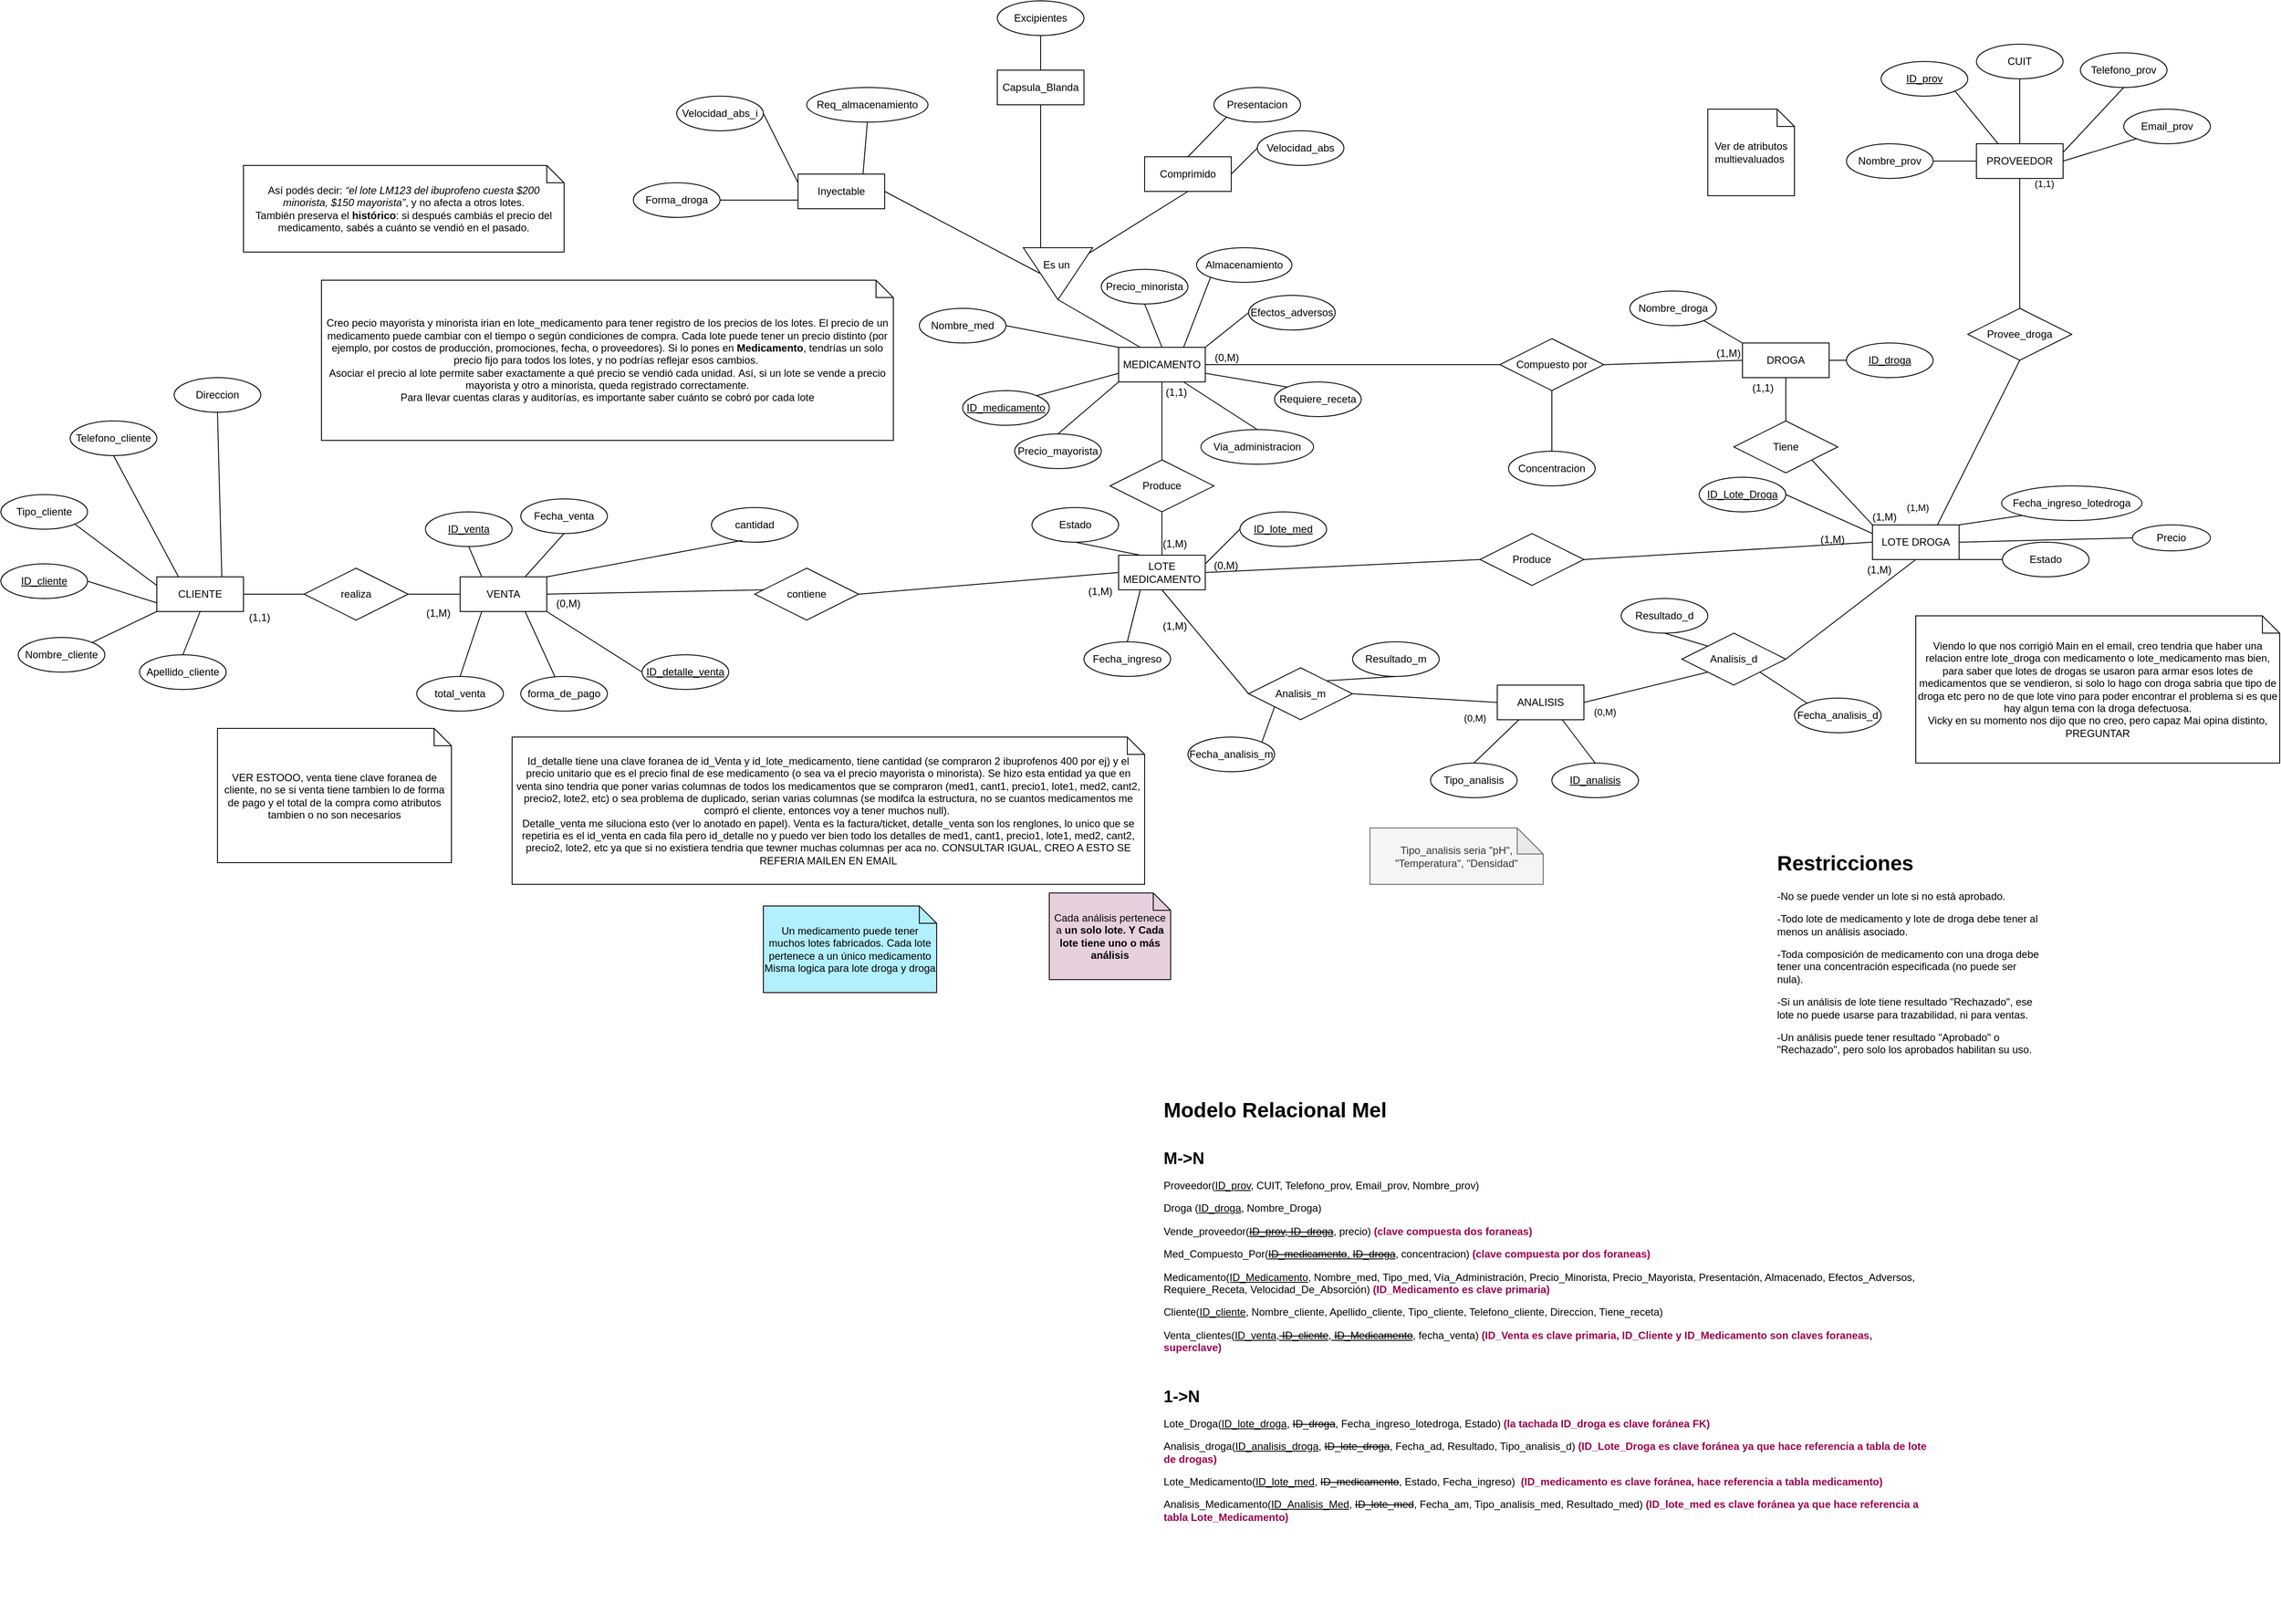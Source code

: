 <mxfile version="27.0.6">
  <diagram name="Página-1" id="_7hjYO3Eg4ipRepWvSzz">
    <mxGraphModel dx="2817" dy="1744" grid="1" gridSize="10" guides="1" tooltips="1" connect="1" arrows="1" fold="1" page="1" pageScale="1" pageWidth="827" pageHeight="1169" math="0" shadow="0">
      <root>
        <mxCell id="0" />
        <mxCell id="1" parent="0" />
        <mxCell id="qG-8T-zHR3JYp14bLmiY-1" value="MEDICAMENTO" style="whiteSpace=wrap;html=1;align=center;" parent="1" vertex="1">
          <mxGeometry x="290" y="140" width="100" height="40" as="geometry" />
        </mxCell>
        <mxCell id="qG-8T-zHR3JYp14bLmiY-2" value="Nombre_med" style="ellipse;whiteSpace=wrap;html=1;align=center;" parent="1" vertex="1">
          <mxGeometry x="60" y="95" width="100" height="40" as="geometry" />
        </mxCell>
        <mxCell id="qG-8T-zHR3JYp14bLmiY-3" value="ID_medicamento" style="ellipse;whiteSpace=wrap;html=1;align=center;fontStyle=4;" parent="1" vertex="1">
          <mxGeometry x="110" y="190" width="100" height="40" as="geometry" />
        </mxCell>
        <mxCell id="qG-8T-zHR3JYp14bLmiY-6" value="" style="endArrow=none;html=1;rounded=0;exitX=1;exitY=0.5;exitDx=0;exitDy=0;entryX=0;entryY=0;entryDx=0;entryDy=0;" parent="1" source="qG-8T-zHR3JYp14bLmiY-2" target="qG-8T-zHR3JYp14bLmiY-1" edge="1">
          <mxGeometry relative="1" as="geometry">
            <mxPoint x="330" y="220" as="sourcePoint" />
            <mxPoint x="490" y="220" as="targetPoint" />
          </mxGeometry>
        </mxCell>
        <mxCell id="qG-8T-zHR3JYp14bLmiY-7" value="" style="endArrow=none;html=1;rounded=0;exitX=1;exitY=0;exitDx=0;exitDy=0;entryX=0;entryY=0.75;entryDx=0;entryDy=0;" parent="1" source="qG-8T-zHR3JYp14bLmiY-3" target="qG-8T-zHR3JYp14bLmiY-1" edge="1">
          <mxGeometry relative="1" as="geometry">
            <mxPoint x="330" y="220" as="sourcePoint" />
            <mxPoint x="490" y="220" as="targetPoint" />
          </mxGeometry>
        </mxCell>
        <mxCell id="qG-8T-zHR3JYp14bLmiY-11" value="Precio_minorista" style="ellipse;whiteSpace=wrap;html=1;align=center;" parent="1" vertex="1">
          <mxGeometry x="270" y="50" width="100" height="40" as="geometry" />
        </mxCell>
        <mxCell id="qG-8T-zHR3JYp14bLmiY-12" value="Precio_mayorista" style="ellipse;whiteSpace=wrap;html=1;align=center;" parent="1" vertex="1">
          <mxGeometry x="170" y="240" width="100" height="40" as="geometry" />
        </mxCell>
        <mxCell id="qG-8T-zHR3JYp14bLmiY-13" value="" style="endArrow=none;html=1;rounded=0;exitX=0.5;exitY=0;exitDx=0;exitDy=0;entryX=0;entryY=1;entryDx=0;entryDy=0;" parent="1" source="qG-8T-zHR3JYp14bLmiY-12" target="qG-8T-zHR3JYp14bLmiY-1" edge="1">
          <mxGeometry relative="1" as="geometry">
            <mxPoint x="330" y="220" as="sourcePoint" />
            <mxPoint x="490" y="220" as="targetPoint" />
          </mxGeometry>
        </mxCell>
        <mxCell id="qG-8T-zHR3JYp14bLmiY-16" value="Requiere_receta" style="ellipse;whiteSpace=wrap;html=1;align=center;" parent="1" vertex="1">
          <mxGeometry x="470" y="180" width="100" height="40" as="geometry" />
        </mxCell>
        <mxCell id="qG-8T-zHR3JYp14bLmiY-17" value="" style="endArrow=none;html=1;rounded=0;exitX=0.5;exitY=1;exitDx=0;exitDy=0;entryX=0.5;entryY=0;entryDx=0;entryDy=0;" parent="1" source="qG-8T-zHR3JYp14bLmiY-11" target="qG-8T-zHR3JYp14bLmiY-1" edge="1">
          <mxGeometry relative="1" as="geometry">
            <mxPoint x="330" y="220" as="sourcePoint" />
            <mxPoint x="490" y="220" as="targetPoint" />
          </mxGeometry>
        </mxCell>
        <mxCell id="qG-8T-zHR3JYp14bLmiY-18" value="" style="endArrow=none;html=1;rounded=0;exitX=1;exitY=0.75;exitDx=0;exitDy=0;entryX=0;entryY=0;entryDx=0;entryDy=0;" parent="1" source="qG-8T-zHR3JYp14bLmiY-1" target="qG-8T-zHR3JYp14bLmiY-16" edge="1">
          <mxGeometry relative="1" as="geometry">
            <mxPoint x="330" y="220" as="sourcePoint" />
            <mxPoint x="490" y="220" as="targetPoint" />
          </mxGeometry>
        </mxCell>
        <mxCell id="qG-8T-zHR3JYp14bLmiY-25" value="DROGA" style="whiteSpace=wrap;html=1;align=center;" parent="1" vertex="1">
          <mxGeometry x="1010" y="135" width="100" height="40" as="geometry" />
        </mxCell>
        <mxCell id="qG-8T-zHR3JYp14bLmiY-26" value="ID_droga" style="ellipse;whiteSpace=wrap;html=1;align=center;fontStyle=4;" parent="1" vertex="1">
          <mxGeometry x="1130" y="135" width="100" height="40" as="geometry" />
        </mxCell>
        <mxCell id="qG-8T-zHR3JYp14bLmiY-27" value="" style="endArrow=none;html=1;rounded=0;exitX=0;exitY=0.5;exitDx=0;exitDy=0;entryX=1;entryY=0.5;entryDx=0;entryDy=0;" parent="1" source="qG-8T-zHR3JYp14bLmiY-26" target="qG-8T-zHR3JYp14bLmiY-25" edge="1">
          <mxGeometry relative="1" as="geometry">
            <mxPoint x="943" y="225" as="sourcePoint" />
            <mxPoint x="1103" y="225" as="targetPoint" />
          </mxGeometry>
        </mxCell>
        <mxCell id="qG-8T-zHR3JYp14bLmiY-28" value="Nombre_droga" style="ellipse;whiteSpace=wrap;html=1;align=center;" parent="1" vertex="1">
          <mxGeometry x="880" y="75" width="100" height="40" as="geometry" />
        </mxCell>
        <mxCell id="qG-8T-zHR3JYp14bLmiY-29" value="" style="endArrow=none;html=1;rounded=0;exitX=1;exitY=1;exitDx=0;exitDy=0;entryX=0;entryY=0;entryDx=0;entryDy=0;" parent="1" source="qG-8T-zHR3JYp14bLmiY-28" target="qG-8T-zHR3JYp14bLmiY-25" edge="1">
          <mxGeometry relative="1" as="geometry">
            <mxPoint x="943" y="225" as="sourcePoint" />
            <mxPoint x="1103" y="225" as="targetPoint" />
          </mxGeometry>
        </mxCell>
        <mxCell id="qG-8T-zHR3JYp14bLmiY-37" value="LOTE DROGA" style="whiteSpace=wrap;html=1;align=center;" parent="1" vertex="1">
          <mxGeometry x="1160" y="345" width="100" height="40" as="geometry" />
        </mxCell>
        <mxCell id="qG-8T-zHR3JYp14bLmiY-38" value="ID_Lote_Droga" style="ellipse;whiteSpace=wrap;html=1;align=center;fontStyle=4;" parent="1" vertex="1">
          <mxGeometry x="960" y="290" width="100" height="40" as="geometry" />
        </mxCell>
        <mxCell id="qG-8T-zHR3JYp14bLmiY-40" value="Estado" style="ellipse;whiteSpace=wrap;html=1;align=center;" parent="1" vertex="1">
          <mxGeometry x="1310" y="365" width="100" height="40" as="geometry" />
        </mxCell>
        <mxCell id="qG-8T-zHR3JYp14bLmiY-41" value="Fecha_ingreso_lotedroga" style="ellipse;whiteSpace=wrap;html=1;align=center;" parent="1" vertex="1">
          <mxGeometry x="1309" y="300" width="162" height="40" as="geometry" />
        </mxCell>
        <mxCell id="qG-8T-zHR3JYp14bLmiY-42" value="" style="endArrow=none;html=1;rounded=0;exitX=0;exitY=0.5;exitDx=0;exitDy=0;entryX=1;entryY=1;entryDx=0;entryDy=0;" parent="1" source="qG-8T-zHR3JYp14bLmiY-40" target="qG-8T-zHR3JYp14bLmiY-37" edge="1">
          <mxGeometry relative="1" as="geometry">
            <mxPoint x="943" y="325" as="sourcePoint" />
            <mxPoint x="1210" y="370" as="targetPoint" />
          </mxGeometry>
        </mxCell>
        <mxCell id="qG-8T-zHR3JYp14bLmiY-44" value="" style="endArrow=none;html=1;rounded=0;exitX=1;exitY=0.5;exitDx=0;exitDy=0;entryX=0;entryY=0.25;entryDx=0;entryDy=0;" parent="1" source="qG-8T-zHR3JYp14bLmiY-38" target="qG-8T-zHR3JYp14bLmiY-37" edge="1">
          <mxGeometry relative="1" as="geometry">
            <mxPoint x="943" y="325" as="sourcePoint" />
            <mxPoint x="1103" y="325" as="targetPoint" />
          </mxGeometry>
        </mxCell>
        <mxCell id="qG-8T-zHR3JYp14bLmiY-45" value="" style="endArrow=none;html=1;rounded=0;exitX=0;exitY=1;exitDx=0;exitDy=0;entryX=1;entryY=0;entryDx=0;entryDy=0;" parent="1" source="qG-8T-zHR3JYp14bLmiY-41" target="qG-8T-zHR3JYp14bLmiY-37" edge="1">
          <mxGeometry relative="1" as="geometry">
            <mxPoint x="943" y="325" as="sourcePoint" />
            <mxPoint x="1103" y="325" as="targetPoint" />
          </mxGeometry>
        </mxCell>
        <mxCell id="hQHhv29obX2Jll2vHx8n-3" value="Compuesto por" style="shape=rhombus;perimeter=rhombusPerimeter;whiteSpace=wrap;html=1;align=center;" parent="1" vertex="1">
          <mxGeometry x="730" y="130" width="120" height="60" as="geometry" />
        </mxCell>
        <mxCell id="hQHhv29obX2Jll2vHx8n-4" value="" style="endArrow=none;html=1;rounded=0;entryX=1;entryY=0.5;entryDx=0;entryDy=0;exitX=0;exitY=0.5;exitDx=0;exitDy=0;" parent="1" source="hQHhv29obX2Jll2vHx8n-3" target="qG-8T-zHR3JYp14bLmiY-1" edge="1">
          <mxGeometry relative="1" as="geometry">
            <mxPoint x="730" y="130" as="sourcePoint" />
            <mxPoint x="890" y="130" as="targetPoint" />
          </mxGeometry>
        </mxCell>
        <mxCell id="hQHhv29obX2Jll2vHx8n-5" value="(0,M)" style="resizable=0;html=1;whiteSpace=wrap;align=right;verticalAlign=bottom;" parent="hQHhv29obX2Jll2vHx8n-4" connectable="0" vertex="1">
          <mxGeometry x="1" relative="1" as="geometry">
            <mxPoint x="40" as="offset" />
          </mxGeometry>
        </mxCell>
        <mxCell id="hQHhv29obX2Jll2vHx8n-7" value="" style="endArrow=none;html=1;rounded=0;entryX=0;entryY=0.5;entryDx=0;entryDy=0;exitX=1;exitY=0.5;exitDx=0;exitDy=0;" parent="1" source="hQHhv29obX2Jll2vHx8n-3" target="qG-8T-zHR3JYp14bLmiY-25" edge="1">
          <mxGeometry relative="1" as="geometry">
            <mxPoint x="600" y="140" as="sourcePoint" />
            <mxPoint x="760" y="140" as="targetPoint" />
          </mxGeometry>
        </mxCell>
        <mxCell id="hQHhv29obX2Jll2vHx8n-8" value="(1,M)" style="resizable=0;html=1;whiteSpace=wrap;align=right;verticalAlign=bottom;" parent="hQHhv29obX2Jll2vHx8n-7" connectable="0" vertex="1">
          <mxGeometry x="1" relative="1" as="geometry">
            <mxPoint as="offset" />
          </mxGeometry>
        </mxCell>
        <mxCell id="hQHhv29obX2Jll2vHx8n-9" value="Tiene" style="shape=rhombus;perimeter=rhombusPerimeter;whiteSpace=wrap;html=1;align=center;" parent="1" vertex="1">
          <mxGeometry x="1000" y="225" width="120" height="60" as="geometry" />
        </mxCell>
        <mxCell id="hQHhv29obX2Jll2vHx8n-10" value="Produce" style="shape=rhombus;perimeter=rhombusPerimeter;whiteSpace=wrap;html=1;align=center;" parent="1" vertex="1">
          <mxGeometry x="280" y="270" width="120" height="60" as="geometry" />
        </mxCell>
        <mxCell id="hQHhv29obX2Jll2vHx8n-11" value="LOTE MEDICAMENTO" style="whiteSpace=wrap;html=1;align=center;" parent="1" vertex="1">
          <mxGeometry x="290" y="380" width="100" height="40" as="geometry" />
        </mxCell>
        <mxCell id="hQHhv29obX2Jll2vHx8n-12" value="" style="endArrow=none;html=1;rounded=0;entryX=0;entryY=0;entryDx=0;entryDy=0;exitX=1;exitY=1;exitDx=0;exitDy=0;" parent="1" source="hQHhv29obX2Jll2vHx8n-9" target="qG-8T-zHR3JYp14bLmiY-37" edge="1">
          <mxGeometry relative="1" as="geometry">
            <mxPoint x="683" y="355" as="sourcePoint" />
            <mxPoint x="843" y="355" as="targetPoint" />
          </mxGeometry>
        </mxCell>
        <mxCell id="hQHhv29obX2Jll2vHx8n-13" value="(1,M)" style="resizable=0;html=1;whiteSpace=wrap;align=right;verticalAlign=bottom;" parent="hQHhv29obX2Jll2vHx8n-12" connectable="0" vertex="1">
          <mxGeometry x="1" relative="1" as="geometry">
            <mxPoint x="30" as="offset" />
          </mxGeometry>
        </mxCell>
        <mxCell id="hQHhv29obX2Jll2vHx8n-14" value="" style="endArrow=none;html=1;rounded=0;entryX=0.5;entryY=1;entryDx=0;entryDy=0;exitX=0.5;exitY=0;exitDx=0;exitDy=0;" parent="1" source="hQHhv29obX2Jll2vHx8n-9" target="qG-8T-zHR3JYp14bLmiY-25" edge="1">
          <mxGeometry relative="1" as="geometry">
            <mxPoint x="683" y="355" as="sourcePoint" />
            <mxPoint x="843" y="355" as="targetPoint" />
          </mxGeometry>
        </mxCell>
        <mxCell id="hQHhv29obX2Jll2vHx8n-15" value="(1,1)" style="resizable=0;html=1;whiteSpace=wrap;align=right;verticalAlign=bottom;" parent="hQHhv29obX2Jll2vHx8n-14" connectable="0" vertex="1">
          <mxGeometry x="1" relative="1" as="geometry">
            <mxPoint x="-13" y="20" as="offset" />
          </mxGeometry>
        </mxCell>
        <mxCell id="hQHhv29obX2Jll2vHx8n-17" value="" style="endArrow=none;html=1;rounded=0;exitX=0.5;exitY=0;exitDx=0;exitDy=0;entryX=0.5;entryY=1;entryDx=0;entryDy=0;" parent="1" source="hQHhv29obX2Jll2vHx8n-10" target="qG-8T-zHR3JYp14bLmiY-1" edge="1">
          <mxGeometry relative="1" as="geometry">
            <mxPoint x="270" y="180" as="sourcePoint" />
            <mxPoint x="340" y="200" as="targetPoint" />
          </mxGeometry>
        </mxCell>
        <mxCell id="hQHhv29obX2Jll2vHx8n-21" value="" style="endArrow=none;html=1;rounded=0;entryX=0.5;entryY=0;entryDx=0;entryDy=0;exitX=0.5;exitY=1;exitDx=0;exitDy=0;" parent="1" source="hQHhv29obX2Jll2vHx8n-10" target="hQHhv29obX2Jll2vHx8n-11" edge="1">
          <mxGeometry relative="1" as="geometry">
            <mxPoint x="270" y="370" as="sourcePoint" />
            <mxPoint x="430" y="370" as="targetPoint" />
          </mxGeometry>
        </mxCell>
        <mxCell id="hQHhv29obX2Jll2vHx8n-24" value="" style="endArrow=none;html=1;rounded=0;entryX=1;entryY=0.5;entryDx=0;entryDy=0;exitX=0.5;exitY=1;exitDx=0;exitDy=0;" parent="1" source="qG-8T-zHR3JYp14bLmiY-37" target="zYYeMn6qNPkKF0j6XICj-15" edge="1">
          <mxGeometry relative="1" as="geometry">
            <mxPoint x="1153" y="485" as="sourcePoint" />
            <mxPoint x="1193" y="545" as="targetPoint" />
          </mxGeometry>
        </mxCell>
        <mxCell id="Cwd4onZjcj6y766m40kI-67" value="(0,M)" style="edgeLabel;html=1;align=center;verticalAlign=middle;resizable=0;points=[];" parent="hQHhv29obX2Jll2vHx8n-24" vertex="1" connectable="0">
          <mxGeometry x="0.762" y="-1" relative="1" as="geometry">
            <mxPoint x="-227" y="75" as="offset" />
          </mxGeometry>
        </mxCell>
        <mxCell id="hQHhv29obX2Jll2vHx8n-33" value="" style="endArrow=none;html=1;rounded=0;entryX=0.5;entryY=1;entryDx=0;entryDy=0;exitX=0;exitY=0.5;exitDx=0;exitDy=0;" parent="1" source="zYYeMn6qNPkKF0j6XICj-13" target="hQHhv29obX2Jll2vHx8n-11" edge="1">
          <mxGeometry relative="1" as="geometry">
            <mxPoint x="340" y="420" as="sourcePoint" />
            <mxPoint x="570" y="460" as="targetPoint" />
          </mxGeometry>
        </mxCell>
        <mxCell id="hQHhv29obX2Jll2vHx8n-47" value="Tipo_analisis" style="ellipse;whiteSpace=wrap;html=1;align=center;" parent="1" vertex="1">
          <mxGeometry x="650" y="620" width="100" height="40" as="geometry" />
        </mxCell>
        <mxCell id="hQHhv29obX2Jll2vHx8n-49" value="" style="endArrow=none;html=1;rounded=0;entryX=0.5;entryY=0;entryDx=0;entryDy=0;exitX=0.25;exitY=1;exitDx=0;exitDy=0;" parent="1" source="zYYeMn6qNPkKF0j6XICj-9" target="hQHhv29obX2Jll2vHx8n-47" edge="1">
          <mxGeometry relative="1" as="geometry">
            <mxPoint x="803" y="475" as="sourcePoint" />
            <mxPoint x="963" y="475" as="targetPoint" />
          </mxGeometry>
        </mxCell>
        <mxCell id="hQHhv29obX2Jll2vHx8n-51" value="Un medicamento puede tener muchos lotes fabricados. Cada lote pertenece a un único medicamento&lt;div&gt;Misma logica para lote droga y droga&lt;/div&gt;" style="shape=note;size=20;whiteSpace=wrap;html=1;fillColor=#B2EFFF;" parent="1" vertex="1">
          <mxGeometry x="-120" y="785" width="200" height="100" as="geometry" />
        </mxCell>
        <mxCell id="hQHhv29obX2Jll2vHx8n-52" value="Cada análisis pertenece a &lt;strong data-end=&quot;1335&quot; data-start=&quot;1319&quot;&gt;un solo lote. Y&amp;nbsp;Cada lote tiene uno o más análisis&lt;/strong&gt;" style="shape=note;size=20;whiteSpace=wrap;html=1;fillColor=#E6D0DE;" parent="1" vertex="1">
          <mxGeometry x="210" y="770" width="140" height="100" as="geometry" />
        </mxCell>
        <mxCell id="hQHhv29obX2Jll2vHx8n-53" value="Concentracion" style="ellipse;whiteSpace=wrap;html=1;align=center;" parent="1" vertex="1">
          <mxGeometry x="740" y="260" width="100" height="40" as="geometry" />
        </mxCell>
        <mxCell id="hQHhv29obX2Jll2vHx8n-54" value="" style="endArrow=none;html=1;rounded=0;exitX=0.5;exitY=1;exitDx=0;exitDy=0;entryX=0.5;entryY=0;entryDx=0;entryDy=0;" parent="1" source="hQHhv29obX2Jll2vHx8n-3" target="hQHhv29obX2Jll2vHx8n-53" edge="1">
          <mxGeometry relative="1" as="geometry">
            <mxPoint x="570" y="100" as="sourcePoint" />
            <mxPoint x="730" y="100" as="targetPoint" />
          </mxGeometry>
        </mxCell>
        <mxCell id="hQHhv29obX2Jll2vHx8n-55" value="ID_analisis" style="ellipse;whiteSpace=wrap;html=1;align=center;fontStyle=4;" parent="1" vertex="1">
          <mxGeometry x="790" y="620" width="100" height="40" as="geometry" />
        </mxCell>
        <mxCell id="hQHhv29obX2Jll2vHx8n-56" value="" style="endArrow=none;html=1;rounded=0;exitX=0.5;exitY=0;exitDx=0;exitDy=0;entryX=0.75;entryY=1;entryDx=0;entryDy=0;" parent="1" source="hQHhv29obX2Jll2vHx8n-55" target="zYYeMn6qNPkKF0j6XICj-9" edge="1">
          <mxGeometry relative="1" as="geometry">
            <mxPoint x="803" y="475" as="sourcePoint" />
            <mxPoint x="963" y="475" as="targetPoint" />
          </mxGeometry>
        </mxCell>
        <mxCell id="hQHhv29obX2Jll2vHx8n-65" value="&lt;h1 style=&quot;margin-top: 0px;&quot;&gt;Restricciones&lt;/h1&gt;&lt;p&gt;-No se puede vender un lote si no está aprobado.&lt;/p&gt;&lt;p&gt;-Todo lote de medicamento y lote de droga debe tener al menos un análisis asociado.&lt;/p&gt;&lt;p&gt;-Toda composición de medicamento con una droga debe tener una concentración especificada (no puede ser nula).&lt;/p&gt;&lt;p&gt;-Si un análisis de lote tiene resultado &quot;Rechazado&quot;, ese lote no puede usarse para trazabilidad, ni para ventas.&lt;/p&gt;&lt;p&gt;-Un análisis puede tener resultado &quot;Aprobado&quot; o &quot;Rechazado&quot;, pero solo los aprobados habilitan su uso.&lt;/p&gt;" style="text;html=1;whiteSpace=wrap;overflow=hidden;rounded=0;" parent="1" vertex="1">
          <mxGeometry x="1048" y="715" width="310" height="240" as="geometry" />
        </mxCell>
        <mxCell id="_4_q6WIBSaUZ8HBPJDtG-2" style="edgeStyle=orthogonalEdgeStyle;rounded=0;orthogonalLoop=1;jettySize=auto;html=1;exitX=0.5;exitY=1;exitDx=0;exitDy=0;" parent="1" source="qG-8T-zHR3JYp14bLmiY-28" target="qG-8T-zHR3JYp14bLmiY-28" edge="1">
          <mxGeometry relative="1" as="geometry" />
        </mxCell>
        <mxCell id="_4_q6WIBSaUZ8HBPJDtG-9" value="Nombre_prov" style="ellipse;whiteSpace=wrap;html=1;align=center;" parent="1" vertex="1">
          <mxGeometry x="1130" y="-95" width="100" height="40" as="geometry" />
        </mxCell>
        <mxCell id="_4_q6WIBSaUZ8HBPJDtG-10" value="ID_prov" style="ellipse;whiteSpace=wrap;html=1;align=center;fontStyle=4;" parent="1" vertex="1">
          <mxGeometry x="1170" y="-190" width="100" height="40" as="geometry" />
        </mxCell>
        <mxCell id="_4_q6WIBSaUZ8HBPJDtG-11" value="Telefono_prov" style="ellipse;whiteSpace=wrap;html=1;align=center;" parent="1" vertex="1">
          <mxGeometry x="1400" y="-200" width="100" height="40" as="geometry" />
        </mxCell>
        <mxCell id="_4_q6WIBSaUZ8HBPJDtG-12" value="Email_prov" style="ellipse;whiteSpace=wrap;html=1;align=center;" parent="1" vertex="1">
          <mxGeometry x="1450" y="-135" width="100" height="40" as="geometry" />
        </mxCell>
        <mxCell id="_4_q6WIBSaUZ8HBPJDtG-14" value="" style="endArrow=none;html=1;rounded=0;exitX=1;exitY=0.5;exitDx=0;exitDy=0;entryX=0;entryY=0.5;entryDx=0;entryDy=0;" parent="1" source="_4_q6WIBSaUZ8HBPJDtG-9" target="_4_q6WIBSaUZ8HBPJDtG-1" edge="1">
          <mxGeometry relative="1" as="geometry">
            <mxPoint x="803" y="25" as="sourcePoint" />
            <mxPoint x="963" y="25" as="targetPoint" />
          </mxGeometry>
        </mxCell>
        <mxCell id="_4_q6WIBSaUZ8HBPJDtG-17" value="" style="endArrow=none;html=1;rounded=0;exitX=1;exitY=1;exitDx=0;exitDy=0;entryX=0.25;entryY=0;entryDx=0;entryDy=0;" parent="1" source="_4_q6WIBSaUZ8HBPJDtG-10" target="_4_q6WIBSaUZ8HBPJDtG-1" edge="1">
          <mxGeometry relative="1" as="geometry">
            <mxPoint x="863" y="-15" as="sourcePoint" />
            <mxPoint x="1023" y="-15" as="targetPoint" />
          </mxGeometry>
        </mxCell>
        <mxCell id="_4_q6WIBSaUZ8HBPJDtG-18" value="" style="endArrow=none;html=1;rounded=0;exitX=0.5;exitY=1;exitDx=0;exitDy=0;entryX=1;entryY=0.25;entryDx=0;entryDy=0;" parent="1" source="_4_q6WIBSaUZ8HBPJDtG-11" target="_4_q6WIBSaUZ8HBPJDtG-1" edge="1">
          <mxGeometry relative="1" as="geometry">
            <mxPoint x="863" y="-15" as="sourcePoint" />
            <mxPoint x="1023" y="-15" as="targetPoint" />
          </mxGeometry>
        </mxCell>
        <mxCell id="_4_q6WIBSaUZ8HBPJDtG-19" value="" style="endArrow=none;html=1;rounded=0;entryX=0;entryY=1;entryDx=0;entryDy=0;exitX=1;exitY=0.5;exitDx=0;exitDy=0;" parent="1" source="_4_q6WIBSaUZ8HBPJDtG-1" target="_4_q6WIBSaUZ8HBPJDtG-12" edge="1">
          <mxGeometry relative="1" as="geometry">
            <mxPoint x="863" y="-15" as="sourcePoint" />
            <mxPoint x="1023" y="-15" as="targetPoint" />
          </mxGeometry>
        </mxCell>
        <mxCell id="_4_q6WIBSaUZ8HBPJDtG-22" value="CLIENTE" style="whiteSpace=wrap;html=1;align=center;" parent="1" vertex="1">
          <mxGeometry x="-820" y="405" width="100" height="40" as="geometry" />
        </mxCell>
        <mxCell id="_4_q6WIBSaUZ8HBPJDtG-23" value="Nombre_cliente" style="ellipse;whiteSpace=wrap;html=1;align=center;" parent="1" vertex="1">
          <mxGeometry x="-980" y="475" width="100" height="40" as="geometry" />
        </mxCell>
        <mxCell id="_4_q6WIBSaUZ8HBPJDtG-24" value="Apellido_cliente" style="ellipse;whiteSpace=wrap;html=1;align=center;" parent="1" vertex="1">
          <mxGeometry x="-840" y="495" width="100" height="40" as="geometry" />
        </mxCell>
        <mxCell id="_4_q6WIBSaUZ8HBPJDtG-25" value="ID_cliente" style="ellipse;whiteSpace=wrap;html=1;align=center;fontStyle=4;" parent="1" vertex="1">
          <mxGeometry x="-1000" y="390" width="100" height="40" as="geometry" />
        </mxCell>
        <mxCell id="_4_q6WIBSaUZ8HBPJDtG-26" value="Tipo_cliente" style="ellipse;whiteSpace=wrap;html=1;align=center;" parent="1" vertex="1">
          <mxGeometry x="-1000" y="310" width="100" height="40" as="geometry" />
        </mxCell>
        <mxCell id="_4_q6WIBSaUZ8HBPJDtG-27" value="Telefono_cliente" style="ellipse;whiteSpace=wrap;html=1;align=center;" parent="1" vertex="1">
          <mxGeometry x="-920" y="225" width="100" height="40" as="geometry" />
        </mxCell>
        <mxCell id="_4_q6WIBSaUZ8HBPJDtG-28" value="Direccion" style="ellipse;whiteSpace=wrap;html=1;align=center;" parent="1" vertex="1">
          <mxGeometry x="-800" y="175" width="100" height="40" as="geometry" />
        </mxCell>
        <mxCell id="_4_q6WIBSaUZ8HBPJDtG-31" value="" style="endArrow=none;html=1;rounded=0;exitX=0.5;exitY=1;exitDx=0;exitDy=0;entryX=0.5;entryY=0;entryDx=0;entryDy=0;" parent="1" source="_4_q6WIBSaUZ8HBPJDtG-22" target="_4_q6WIBSaUZ8HBPJDtG-24" edge="1">
          <mxGeometry relative="1" as="geometry">
            <mxPoint x="-520" y="245" as="sourcePoint" />
            <mxPoint x="-360" y="245" as="targetPoint" />
          </mxGeometry>
        </mxCell>
        <mxCell id="_4_q6WIBSaUZ8HBPJDtG-32" value="" style="endArrow=none;html=1;rounded=0;exitX=1;exitY=0;exitDx=0;exitDy=0;entryX=0;entryY=1;entryDx=0;entryDy=0;" parent="1" source="_4_q6WIBSaUZ8HBPJDtG-23" target="_4_q6WIBSaUZ8HBPJDtG-22" edge="1">
          <mxGeometry relative="1" as="geometry">
            <mxPoint x="-520" y="245" as="sourcePoint" />
            <mxPoint x="-360" y="245" as="targetPoint" />
          </mxGeometry>
        </mxCell>
        <mxCell id="_4_q6WIBSaUZ8HBPJDtG-33" value="" style="endArrow=none;html=1;rounded=0;exitX=1;exitY=0.5;exitDx=0;exitDy=0;entryX=0;entryY=0.75;entryDx=0;entryDy=0;" parent="1" source="_4_q6WIBSaUZ8HBPJDtG-25" target="_4_q6WIBSaUZ8HBPJDtG-22" edge="1">
          <mxGeometry relative="1" as="geometry">
            <mxPoint x="-520" y="245" as="sourcePoint" />
            <mxPoint x="-360" y="245" as="targetPoint" />
          </mxGeometry>
        </mxCell>
        <mxCell id="_4_q6WIBSaUZ8HBPJDtG-34" value="" style="endArrow=none;html=1;rounded=0;exitX=1;exitY=1;exitDx=0;exitDy=0;entryX=0;entryY=0.25;entryDx=0;entryDy=0;" parent="1" source="_4_q6WIBSaUZ8HBPJDtG-26" target="_4_q6WIBSaUZ8HBPJDtG-22" edge="1">
          <mxGeometry relative="1" as="geometry">
            <mxPoint x="-520" y="245" as="sourcePoint" />
            <mxPoint x="-360" y="245" as="targetPoint" />
          </mxGeometry>
        </mxCell>
        <mxCell id="_4_q6WIBSaUZ8HBPJDtG-35" value="" style="endArrow=none;html=1;rounded=0;exitX=0.5;exitY=1;exitDx=0;exitDy=0;entryX=0.25;entryY=0;entryDx=0;entryDy=0;" parent="1" source="_4_q6WIBSaUZ8HBPJDtG-27" target="_4_q6WIBSaUZ8HBPJDtG-22" edge="1">
          <mxGeometry relative="1" as="geometry">
            <mxPoint x="-520" y="245" as="sourcePoint" />
            <mxPoint x="-360" y="245" as="targetPoint" />
          </mxGeometry>
        </mxCell>
        <mxCell id="_4_q6WIBSaUZ8HBPJDtG-36" value="" style="endArrow=none;html=1;rounded=0;exitX=0.5;exitY=1;exitDx=0;exitDy=0;entryX=0.75;entryY=0;entryDx=0;entryDy=0;" parent="1" source="_4_q6WIBSaUZ8HBPJDtG-28" target="_4_q6WIBSaUZ8HBPJDtG-22" edge="1">
          <mxGeometry relative="1" as="geometry">
            <mxPoint x="-520" y="245" as="sourcePoint" />
            <mxPoint x="-360" y="245" as="targetPoint" />
          </mxGeometry>
        </mxCell>
        <mxCell id="_4_q6WIBSaUZ8HBPJDtG-40" value="" style="endArrow=none;html=1;rounded=0;entryX=1;entryY=0.5;entryDx=0;entryDy=0;" parent="1" source="Cwd4onZjcj6y766m40kI-45" target="_4_q6WIBSaUZ8HBPJDtG-22" edge="1">
          <mxGeometry relative="1" as="geometry">
            <mxPoint x="-680" y="495" as="sourcePoint" />
            <mxPoint x="-190" y="175" as="targetPoint" />
          </mxGeometry>
        </mxCell>
        <mxCell id="Xgru5djO_54P7fr-u0QX-1" value="ID_lote_med" style="ellipse;whiteSpace=wrap;html=1;align=center;fontStyle=4;" parent="1" vertex="1">
          <mxGeometry x="430" y="330" width="100" height="40" as="geometry" />
        </mxCell>
        <mxCell id="Xgru5djO_54P7fr-u0QX-3" value="Estado" style="ellipse;whiteSpace=wrap;html=1;align=center;" parent="1" vertex="1">
          <mxGeometry x="190" y="325" width="100" height="40" as="geometry" />
        </mxCell>
        <mxCell id="Xgru5djO_54P7fr-u0QX-4" value="Fecha_ingreso" style="ellipse;whiteSpace=wrap;html=1;align=center;" parent="1" vertex="1">
          <mxGeometry x="250" y="480" width="100" height="40" as="geometry" />
        </mxCell>
        <mxCell id="Xgru5djO_54P7fr-u0QX-7" value="" style="endArrow=none;html=1;rounded=0;exitX=1;exitY=0.25;exitDx=0;exitDy=0;entryX=0;entryY=0.5;entryDx=0;entryDy=0;" parent="1" source="hQHhv29obX2Jll2vHx8n-11" target="Xgru5djO_54P7fr-u0QX-1" edge="1">
          <mxGeometry relative="1" as="geometry">
            <mxPoint x="490" y="480" as="sourcePoint" />
            <mxPoint x="650" y="480" as="targetPoint" />
          </mxGeometry>
        </mxCell>
        <mxCell id="Xgru5djO_54P7fr-u0QX-8" value="" style="endArrow=none;html=1;rounded=0;exitX=0.5;exitY=0;exitDx=0;exitDy=0;entryX=0.25;entryY=1;entryDx=0;entryDy=0;" parent="1" source="Xgru5djO_54P7fr-u0QX-4" target="hQHhv29obX2Jll2vHx8n-11" edge="1">
          <mxGeometry relative="1" as="geometry">
            <mxPoint x="255" y="470" as="sourcePoint" />
            <mxPoint x="650" y="480" as="targetPoint" />
          </mxGeometry>
        </mxCell>
        <mxCell id="Xgru5djO_54P7fr-u0QX-9" value="" style="endArrow=none;html=1;rounded=0;exitX=0.5;exitY=1;exitDx=0;exitDy=0;entryX=0.25;entryY=0;entryDx=0;entryDy=0;" parent="1" source="Xgru5djO_54P7fr-u0QX-3" target="hQHhv29obX2Jll2vHx8n-11" edge="1">
          <mxGeometry relative="1" as="geometry">
            <mxPoint x="490" y="480" as="sourcePoint" />
            <mxPoint x="650" y="480" as="targetPoint" />
            <Array as="points" />
          </mxGeometry>
        </mxCell>
        <mxCell id="Xgru5djO_54P7fr-u0QX-11" value="CUIT" style="ellipse;whiteSpace=wrap;html=1;align=center;" parent="1" vertex="1">
          <mxGeometry x="1280" y="-210" width="100" height="40" as="geometry" />
        </mxCell>
        <mxCell id="Xgru5djO_54P7fr-u0QX-12" value="" style="endArrow=none;html=1;rounded=0;entryX=0.5;entryY=1;entryDx=0;entryDy=0;" parent="1" source="_4_q6WIBSaUZ8HBPJDtG-1" target="Xgru5djO_54P7fr-u0QX-11" edge="1">
          <mxGeometry relative="1" as="geometry">
            <mxPoint x="1203" y="-75" as="sourcePoint" />
            <mxPoint x="883" y="-25" as="targetPoint" />
          </mxGeometry>
        </mxCell>
        <mxCell id="nV-EVM0h0ufY6XWzIWm7-3" value="&lt;h1 style=&quot;margin-top: 0px;&quot;&gt;Modelo Relacional Mel&lt;/h1&gt;&lt;div&gt;&lt;br&gt;&lt;/div&gt;&lt;div&gt;&lt;font style=&quot;font-size: 19px;&quot;&gt;&lt;b style=&quot;&quot;&gt;M-&amp;gt;N&lt;/b&gt;&lt;/font&gt;&lt;/div&gt;&lt;p&gt;Proveedor(&lt;u&gt;ID_prov&lt;/u&gt;, CUIT, Telefono_prov, Email_prov, Nombre_prov)&lt;/p&gt;&lt;p&gt;Droga (&lt;u&gt;ID_droga&lt;/u&gt;, Nombre_Droga)&amp;nbsp;&lt;/p&gt;&lt;p&gt;&lt;font style=&quot;color: rgb(153, 0, 77);&quot;&gt;&lt;span style=&quot;color: rgb(0, 0, 0);&quot;&gt;Vende_proveedor(&lt;/span&gt;&lt;span style=&quot;color: rgb(0, 0, 0);&quot;&gt;&lt;u&gt;&lt;strike&gt;ID_prov&lt;/strike&gt;&lt;/u&gt;&lt;/span&gt;&lt;span style=&quot;color: rgb(0, 0, 0);&quot;&gt;&lt;u&gt;&lt;strike&gt;, ID_droga&lt;/strike&gt;&lt;/u&gt;, precio) &lt;/span&gt;&lt;span style=&quot;color: rgb(0, 0, 0);&quot;&gt;&lt;b&gt;&lt;font style=&quot;color: rgb(153, 0, 77);&quot;&gt;(clave compuesta dos foraneas)&lt;/font&gt;&lt;/b&gt;&lt;/span&gt;&lt;/font&gt;&lt;/p&gt;&lt;p&gt;&lt;font style=&quot;color: rgb(153, 0, 77);&quot;&gt;&lt;span style=&quot;color: rgb(0, 0, 0);&quot;&gt;Med_Compuesto_Por(&lt;u&gt;&lt;strike&gt;ID_medicamento&lt;/strike&gt;, &lt;strike&gt;ID_droga&lt;/strike&gt;&lt;/u&gt;, concentracion)&amp;nbsp;&lt;b&gt;&lt;font style=&quot;color: rgb(153, 0, 77);&quot;&gt;&lt;/font&gt;&lt;/b&gt;&lt;/span&gt;&lt;/font&gt;&lt;b style=&quot;background-color: transparent; color: light-dark(rgb(0, 0, 0), rgb(255, 255, 255));&quot;&gt;&lt;font style=&quot;color: rgb(153, 0, 77);&quot;&gt;(clave compuesta por dos foraneas)&lt;/font&gt;&lt;/b&gt;&lt;/p&gt;&lt;p&gt;Medicamento&lt;u&gt;(ID_Medicamento&lt;/u&gt;, Nombre_med, Tipo_med, Vía_Administración, Precio_Minorista, Precio_Mayorista, Presentación, Almacenado, Efectos_Adversos, Requiere_Receta, Velocidad_De_Absorción) &lt;b&gt;&lt;font style=&quot;color: rgb(153, 0, 77);&quot;&gt;(ID_Medicamento es clave primaria)&lt;/font&gt;&lt;/b&gt;&lt;b style=&quot;background-color: transparent; color: light-dark(rgb(0, 0, 0), rgb(255, 255, 255));&quot;&gt;&lt;font style=&quot;color: rgb(153, 0, 77);&quot;&gt;&lt;/font&gt;&lt;/b&gt;&lt;/p&gt;&lt;p&gt;Cliente(&lt;u&gt;ID_cliente&lt;/u&gt;, Nombre_cliente, Apellido_cliente, Tipo_cliente, Telefono_cliente, Direccion, Tiene_receta)&lt;/p&gt;&lt;p&gt;Venta_clientes(&lt;u&gt;ID_venta,&lt;strike&gt;&amp;nbsp;ID_cliente&lt;/strike&gt;,&amp;nbsp;&lt;strike&gt;ID_Medicamento&lt;/strike&gt;&lt;/u&gt;, fecha_venta) &lt;font style=&quot;color: rgb(153, 0, 77);&quot;&gt;&lt;b&gt;(ID_Venta es clave primaria, ID_Cliente y ID_Medicamento son claves foraneas,&amp;nbsp; superclave)&lt;/b&gt;&lt;/font&gt;&lt;/p&gt;&lt;p&gt;&lt;br&gt;&lt;/p&gt;&lt;p&gt;&lt;b&gt;&lt;font style=&quot;font-size: 19px;&quot;&gt;1-&amp;gt;N&lt;/font&gt;&lt;/b&gt;&lt;/p&gt;&lt;p&gt;Lote_Droga(&lt;u&gt;ID_lote_droga&lt;/u&gt;,&amp;nbsp;&lt;strike&gt;ID_droga&lt;/strike&gt;, Fecha_ingreso_lotedroga, Estado)&amp;nbsp;&lt;b&gt;&lt;font style=&quot;color: rgb(153, 0, 77);&quot;&gt;(la tachada ID_droga es clave foránea FK)&lt;/font&gt;&lt;/b&gt;&lt;/p&gt;&lt;p&gt;Analisis_droga(&lt;u&gt;ID_analisis_droga&lt;/u&gt;,&amp;nbsp;&lt;strike&gt;ID_lote_droga&lt;/strike&gt;, Fecha_ad, Resultado, Tipo_analisis_d)&amp;nbsp;&lt;b&gt;&lt;font style=&quot;color: rgb(153, 0, 77);&quot;&gt;(ID_Lote_Droga es clave foránea ya que hace referencia a tabla de lote de drogas)&lt;/font&gt;&lt;/b&gt;&lt;/p&gt;&lt;p&gt;Lote_Medicamento(&lt;u&gt;ID_lote_med&lt;/u&gt;, &lt;strike&gt;ID_medicamento&lt;/strike&gt;, Estado, Fecha_ingreso)&amp;nbsp;&amp;nbsp;&lt;font style=&quot;color: rgb(153, 0, 77);&quot;&gt;&lt;b&gt;(ID_medicamento es clave foránea, hace referencia a tabla medicamento)&lt;/b&gt;&lt;/font&gt;&lt;/p&gt;&lt;p&gt;Analisis_Medicamento(&lt;u&gt;ID_Analisis_Med&lt;/u&gt;, &lt;strike&gt;ID_lote_med&lt;/strike&gt;, Fecha_am, Tipo_analisis_med, Resultado_med) &lt;font style=&quot;color: rgb(153, 0, 77);&quot;&gt;&lt;b&gt;(ID_lote_med es clave foránea ya que hace referencia a tabla Lote_Medicamento)&lt;/b&gt;&lt;/font&gt;&lt;/p&gt;&lt;p&gt;&lt;font style=&quot;color: rgb(153, 0, 77);&quot;&gt;&lt;b&gt;&lt;br&gt;&lt;/b&gt;&lt;/font&gt;&lt;/p&gt;&lt;p&gt;&lt;br&gt;&lt;/p&gt;&lt;p&gt;&lt;br&gt;&lt;/p&gt;" style="text;html=1;whiteSpace=wrap;overflow=hidden;rounded=0;" parent="1" vertex="1">
          <mxGeometry x="340" y="1000" width="890" height="610" as="geometry" />
        </mxCell>
        <mxCell id="nV-EVM0h0ufY6XWzIWm7-10" value="(1,M)" style="resizable=0;html=1;whiteSpace=wrap;align=right;verticalAlign=bottom;" parent="1" connectable="0" vertex="1">
          <mxGeometry x="1183" y="405" as="geometry" />
        </mxCell>
        <mxCell id="nV-EVM0h0ufY6XWzIWm7-12" value="(1,M)" style="resizable=0;html=1;whiteSpace=wrap;align=right;verticalAlign=bottom;" parent="1" connectable="0" vertex="1">
          <mxGeometry x="370" y="470" as="geometry" />
        </mxCell>
        <mxCell id="nV-EVM0h0ufY6XWzIWm7-13" value="(1,M)" style="resizable=0;html=1;whiteSpace=wrap;align=right;verticalAlign=bottom;" parent="1" connectable="0" vertex="1">
          <mxGeometry x="370" y="375" as="geometry" />
        </mxCell>
        <mxCell id="nV-EVM0h0ufY6XWzIWm7-16" value="" style="resizable=0;html=1;whiteSpace=wrap;align=right;verticalAlign=bottom;" parent="1" connectable="0" vertex="1">
          <mxGeometry x="340" y="210" as="geometry" />
        </mxCell>
        <mxCell id="nV-EVM0h0ufY6XWzIWm7-17" value="" style="resizable=0;html=1;whiteSpace=wrap;align=right;verticalAlign=bottom;" parent="1" connectable="0" vertex="1">
          <mxGeometry x="340" y="470" as="geometry" />
        </mxCell>
        <mxCell id="nV-EVM0h0ufY6XWzIWm7-22" value="Precio" style="ellipse;whiteSpace=wrap;html=1;" parent="1" vertex="1">
          <mxGeometry x="1460" y="345" width="90" height="30" as="geometry" />
        </mxCell>
        <mxCell id="nV-EVM0h0ufY6XWzIWm7-24" value="" style="endArrow=none;html=1;rounded=0;exitX=0;exitY=0.5;exitDx=0;exitDy=0;entryX=1;entryY=0.5;entryDx=0;entryDy=0;" parent="1" source="nV-EVM0h0ufY6XWzIWm7-22" target="qG-8T-zHR3JYp14bLmiY-37" edge="1">
          <mxGeometry width="50" height="50" relative="1" as="geometry">
            <mxPoint x="1243" y="175" as="sourcePoint" />
            <mxPoint x="1230" as="targetPoint" />
            <Array as="points" />
          </mxGeometry>
        </mxCell>
        <mxCell id="nV-EVM0h0ufY6XWzIWm7-28" value="(1,1)" style="resizable=0;html=1;whiteSpace=wrap;align=right;verticalAlign=bottom;" parent="1" connectable="0" vertex="1">
          <mxGeometry x="370" y="200" as="geometry" />
        </mxCell>
        <mxCell id="zYYeMn6qNPkKF0j6XICj-2" value="Inyectable" style="whiteSpace=wrap;html=1;align=center;" parent="1" vertex="1">
          <mxGeometry x="-80" y="-60" width="100" height="40" as="geometry" />
        </mxCell>
        <mxCell id="zYYeMn6qNPkKF0j6XICj-3" value="Capsula_Blanda" style="whiteSpace=wrap;html=1;align=center;" parent="1" vertex="1">
          <mxGeometry x="150" y="-180" width="100" height="40" as="geometry" />
        </mxCell>
        <mxCell id="zYYeMn6qNPkKF0j6XICj-4" value="Comprimido" style="whiteSpace=wrap;html=1;align=center;" parent="1" vertex="1">
          <mxGeometry x="320" y="-80" width="100" height="40" as="geometry" />
        </mxCell>
        <mxCell id="zYYeMn6qNPkKF0j6XICj-5" value="" style="endArrow=none;html=1;rounded=0;exitX=1;exitY=0.5;exitDx=0;exitDy=0;entryX=0.25;entryY=0;entryDx=0;entryDy=0;" parent="1" source="zYYeMn6qNPkKF0j6XICj-17" target="qG-8T-zHR3JYp14bLmiY-1" edge="1">
          <mxGeometry relative="1" as="geometry">
            <mxPoint x="250" y="65" as="sourcePoint" />
            <mxPoint x="300" y="100" as="targetPoint" />
          </mxGeometry>
        </mxCell>
        <mxCell id="zYYeMn6qNPkKF0j6XICj-6" value="" style="endArrow=none;html=1;rounded=0;exitX=1;exitY=0.5;exitDx=0;exitDy=0;entryX=0.5;entryY=1;entryDx=0;entryDy=0;" parent="1" source="zYYeMn6qNPkKF0j6XICj-2" target="zYYeMn6qNPkKF0j6XICj-17" edge="1">
          <mxGeometry relative="1" as="geometry">
            <mxPoint x="140" y="100" as="sourcePoint" />
            <mxPoint x="160" y="50" as="targetPoint" />
          </mxGeometry>
        </mxCell>
        <mxCell id="zYYeMn6qNPkKF0j6XICj-7" value="" style="endArrow=none;html=1;rounded=0;exitX=0.5;exitY=1;exitDx=0;exitDy=0;entryX=0;entryY=0.75;entryDx=0;entryDy=0;" parent="1" source="zYYeMn6qNPkKF0j6XICj-3" target="zYYeMn6qNPkKF0j6XICj-17" edge="1">
          <mxGeometry relative="1" as="geometry">
            <mxPoint x="140" y="100" as="sourcePoint" />
            <mxPoint x="220" y="20" as="targetPoint" />
          </mxGeometry>
        </mxCell>
        <mxCell id="zYYeMn6qNPkKF0j6XICj-8" value="" style="endArrow=none;html=1;rounded=0;entryX=0.5;entryY=1;entryDx=0;entryDy=0;exitX=1;exitY=0;exitDx=0;exitDy=0;" parent="1" target="zYYeMn6qNPkKF0j6XICj-4" edge="1">
          <mxGeometry relative="1" as="geometry">
            <mxPoint x="250" y="35" as="sourcePoint" />
            <mxPoint x="300" y="100" as="targetPoint" />
          </mxGeometry>
        </mxCell>
        <mxCell id="zYYeMn6qNPkKF0j6XICj-9" value="ANALISIS" style="whiteSpace=wrap;html=1;align=center;" parent="1" vertex="1">
          <mxGeometry x="727" y="530" width="100" height="40" as="geometry" />
        </mxCell>
        <mxCell id="zYYeMn6qNPkKF0j6XICj-13" value="Analisis_m" style="shape=rhombus;perimeter=rhombusPerimeter;whiteSpace=wrap;html=1;align=center;" parent="1" vertex="1">
          <mxGeometry x="440" y="510" width="120" height="60" as="geometry" />
        </mxCell>
        <mxCell id="zYYeMn6qNPkKF0j6XICj-14" value="" style="endArrow=none;html=1;rounded=0;exitX=1;exitY=0.5;exitDx=0;exitDy=0;entryX=0;entryY=0.5;entryDx=0;entryDy=0;" parent="1" source="zYYeMn6qNPkKF0j6XICj-13" target="zYYeMn6qNPkKF0j6XICj-9" edge="1">
          <mxGeometry relative="1" as="geometry">
            <mxPoint x="620" y="540" as="sourcePoint" />
            <mxPoint x="780" y="540" as="targetPoint" />
          </mxGeometry>
        </mxCell>
        <mxCell id="Cwd4onZjcj6y766m40kI-58" value="(0,M)" style="edgeLabel;html=1;align=center;verticalAlign=middle;resizable=0;points=[];" parent="zYYeMn6qNPkKF0j6XICj-14" vertex="1" connectable="0">
          <mxGeometry x="0.522" y="-2" relative="1" as="geometry">
            <mxPoint x="14" y="18" as="offset" />
          </mxGeometry>
        </mxCell>
        <mxCell id="zYYeMn6qNPkKF0j6XICj-15" value="Analisis_d" style="shape=rhombus;perimeter=rhombusPerimeter;whiteSpace=wrap;html=1;align=center;" parent="1" vertex="1">
          <mxGeometry x="940" y="470" width="120" height="60" as="geometry" />
        </mxCell>
        <mxCell id="zYYeMn6qNPkKF0j6XICj-16" value="" style="endArrow=none;html=1;rounded=0;entryX=0;entryY=1;entryDx=0;entryDy=0;exitX=1;exitY=0.5;exitDx=0;exitDy=0;" parent="1" source="zYYeMn6qNPkKF0j6XICj-9" target="zYYeMn6qNPkKF0j6XICj-15" edge="1">
          <mxGeometry relative="1" as="geometry">
            <mxPoint x="770" y="540" as="sourcePoint" />
            <mxPoint x="930" y="540" as="targetPoint" />
          </mxGeometry>
        </mxCell>
        <mxCell id="zYYeMn6qNPkKF0j6XICj-17" value="" style="triangle;whiteSpace=wrap;html=1;rotation=90;" parent="1" vertex="1">
          <mxGeometry x="190" y="15" width="60" height="80" as="geometry" />
        </mxCell>
        <mxCell id="zYYeMn6qNPkKF0j6XICj-19" value="Es un&amp;nbsp;" style="text;html=1;align=center;verticalAlign=middle;whiteSpace=wrap;rounded=0;" parent="1" vertex="1">
          <mxGeometry x="190" y="30" width="60" height="30" as="geometry" />
        </mxCell>
        <mxCell id="Cwd4onZjcj6y766m40kI-4" value="Excipientes" style="ellipse;whiteSpace=wrap;html=1;align=center;" parent="1" vertex="1">
          <mxGeometry x="150" y="-260" width="100" height="40" as="geometry" />
        </mxCell>
        <mxCell id="Cwd4onZjcj6y766m40kI-5" value="" style="endArrow=none;html=1;rounded=0;exitX=0.5;exitY=1;exitDx=0;exitDy=0;entryX=0.5;entryY=0;entryDx=0;entryDy=0;" parent="1" source="Cwd4onZjcj6y766m40kI-4" target="zYYeMn6qNPkKF0j6XICj-3" edge="1">
          <mxGeometry relative="1" as="geometry">
            <mxPoint x="110" y="-40" as="sourcePoint" />
            <mxPoint x="270" y="-40" as="targetPoint" />
          </mxGeometry>
        </mxCell>
        <mxCell id="Cwd4onZjcj6y766m40kI-10" value="Via_administracion" style="ellipse;whiteSpace=wrap;html=1;align=center;" parent="1" vertex="1">
          <mxGeometry x="385" y="235" width="130" height="40" as="geometry" />
        </mxCell>
        <mxCell id="Cwd4onZjcj6y766m40kI-12" value="" style="endArrow=none;html=1;rounded=0;entryX=0.5;entryY=0;entryDx=0;entryDy=0;exitX=0.75;exitY=1;exitDx=0;exitDy=0;" parent="1" source="qG-8T-zHR3JYp14bLmiY-1" target="Cwd4onZjcj6y766m40kI-10" edge="1">
          <mxGeometry relative="1" as="geometry">
            <mxPoint x="110" y="-40" as="sourcePoint" />
            <mxPoint x="270" y="-40" as="targetPoint" />
          </mxGeometry>
        </mxCell>
        <mxCell id="Cwd4onZjcj6y766m40kI-14" value="Presentacion" style="ellipse;whiteSpace=wrap;html=1;align=center;" parent="1" vertex="1">
          <mxGeometry x="400" y="-160" width="100" height="40" as="geometry" />
        </mxCell>
        <mxCell id="Cwd4onZjcj6y766m40kI-16" value="" style="endArrow=none;html=1;rounded=0;entryX=0;entryY=1;entryDx=0;entryDy=0;exitX=0.5;exitY=0;exitDx=0;exitDy=0;" parent="1" source="zYYeMn6qNPkKF0j6XICj-4" target="Cwd4onZjcj6y766m40kI-14" edge="1">
          <mxGeometry relative="1" as="geometry">
            <mxPoint x="110" y="-40" as="sourcePoint" />
            <mxPoint x="270" y="-40" as="targetPoint" />
          </mxGeometry>
        </mxCell>
        <mxCell id="Cwd4onZjcj6y766m40kI-17" value="Velocidad_abs" style="ellipse;whiteSpace=wrap;html=1;align=center;" parent="1" vertex="1">
          <mxGeometry x="450" y="-110" width="100" height="40" as="geometry" />
        </mxCell>
        <mxCell id="Cwd4onZjcj6y766m40kI-18" value="" style="endArrow=none;html=1;rounded=0;entryX=0;entryY=0.5;entryDx=0;entryDy=0;exitX=1;exitY=0.5;exitDx=0;exitDy=0;" parent="1" source="zYYeMn6qNPkKF0j6XICj-4" target="Cwd4onZjcj6y766m40kI-17" edge="1">
          <mxGeometry relative="1" as="geometry">
            <mxPoint x="110" y="-40" as="sourcePoint" />
            <mxPoint x="270" y="-40" as="targetPoint" />
          </mxGeometry>
        </mxCell>
        <mxCell id="Cwd4onZjcj6y766m40kI-21" value="Forma_droga" style="ellipse;whiteSpace=wrap;html=1;align=center;" parent="1" vertex="1">
          <mxGeometry x="-270" y="-50" width="100" height="40" as="geometry" />
        </mxCell>
        <mxCell id="Cwd4onZjcj6y766m40kI-23" value="Velocidad_abs_i" style="ellipse;whiteSpace=wrap;html=1;align=center;" parent="1" vertex="1">
          <mxGeometry x="-220" y="-150" width="100" height="40" as="geometry" />
        </mxCell>
        <mxCell id="Cwd4onZjcj6y766m40kI-24" value="" style="endArrow=none;html=1;rounded=0;exitX=1;exitY=0.5;exitDx=0;exitDy=0;entryX=0;entryY=0.75;entryDx=0;entryDy=0;" parent="1" source="Cwd4onZjcj6y766m40kI-21" target="zYYeMn6qNPkKF0j6XICj-2" edge="1">
          <mxGeometry relative="1" as="geometry">
            <mxPoint x="110" y="-40" as="sourcePoint" />
            <mxPoint x="270" y="-40" as="targetPoint" />
          </mxGeometry>
        </mxCell>
        <mxCell id="Cwd4onZjcj6y766m40kI-25" value="" style="endArrow=none;html=1;rounded=0;exitX=1;exitY=0.5;exitDx=0;exitDy=0;entryX=0;entryY=0.25;entryDx=0;entryDy=0;" parent="1" source="Cwd4onZjcj6y766m40kI-23" target="zYYeMn6qNPkKF0j6XICj-2" edge="1">
          <mxGeometry relative="1" as="geometry">
            <mxPoint x="110" y="-40" as="sourcePoint" />
            <mxPoint x="270" y="-40" as="targetPoint" />
          </mxGeometry>
        </mxCell>
        <mxCell id="Cwd4onZjcj6y766m40kI-29" value="Req_almacenamiento" style="ellipse;whiteSpace=wrap;html=1;align=center;" parent="1" vertex="1">
          <mxGeometry x="-70" y="-160" width="140" height="40" as="geometry" />
        </mxCell>
        <mxCell id="Cwd4onZjcj6y766m40kI-31" value="" style="endArrow=none;html=1;rounded=0;exitX=0.75;exitY=0;exitDx=0;exitDy=0;entryX=0.5;entryY=1;entryDx=0;entryDy=0;" parent="1" source="zYYeMn6qNPkKF0j6XICj-2" target="Cwd4onZjcj6y766m40kI-29" edge="1">
          <mxGeometry relative="1" as="geometry">
            <mxPoint x="110" y="-40" as="sourcePoint" />
            <mxPoint x="270" y="-40" as="targetPoint" />
          </mxGeometry>
        </mxCell>
        <mxCell id="Cwd4onZjcj6y766m40kI-32" value="Almacenamiento" style="ellipse;whiteSpace=wrap;html=1;align=center;" parent="1" vertex="1">
          <mxGeometry x="380" y="25" width="110" height="40" as="geometry" />
        </mxCell>
        <mxCell id="Cwd4onZjcj6y766m40kI-33" value="" style="endArrow=none;html=1;rounded=0;entryX=0;entryY=1;entryDx=0;entryDy=0;exitX=0.75;exitY=0;exitDx=0;exitDy=0;" parent="1" source="qG-8T-zHR3JYp14bLmiY-1" target="Cwd4onZjcj6y766m40kI-32" edge="1">
          <mxGeometry relative="1" as="geometry">
            <mxPoint x="110" y="-40" as="sourcePoint" />
            <mxPoint x="270" y="-40" as="targetPoint" />
          </mxGeometry>
        </mxCell>
        <mxCell id="Cwd4onZjcj6y766m40kI-34" value="Efectos_adversos" style="ellipse;whiteSpace=wrap;html=1;align=center;" parent="1" vertex="1">
          <mxGeometry x="440" y="80" width="100" height="40" as="geometry" />
        </mxCell>
        <mxCell id="Cwd4onZjcj6y766m40kI-35" value="" style="endArrow=none;html=1;rounded=0;entryX=0;entryY=0.5;entryDx=0;entryDy=0;exitX=1;exitY=0;exitDx=0;exitDy=0;" parent="1" source="qG-8T-zHR3JYp14bLmiY-1" target="Cwd4onZjcj6y766m40kI-34" edge="1">
          <mxGeometry relative="1" as="geometry">
            <mxPoint x="110" y="60" as="sourcePoint" />
            <mxPoint x="270" y="60" as="targetPoint" />
          </mxGeometry>
        </mxCell>
        <mxCell id="Cwd4onZjcj6y766m40kI-36" value="" style="endArrow=none;html=1;rounded=0;entryX=0.5;entryY=1;entryDx=0;entryDy=0;exitX=0.5;exitY=0;exitDx=0;exitDy=0;" parent="1" source="Cwd4onZjcj6y766m40kI-38" target="_4_q6WIBSaUZ8HBPJDtG-1" edge="1">
          <mxGeometry relative="1" as="geometry">
            <mxPoint x="1203" y="-75" as="sourcePoint" />
            <mxPoint x="1263" y="-75" as="targetPoint" />
          </mxGeometry>
        </mxCell>
        <mxCell id="Cwd4onZjcj6y766m40kI-39" value="(1,1)" style="edgeLabel;html=1;align=center;verticalAlign=middle;resizable=0;points=[];" parent="Cwd4onZjcj6y766m40kI-36" vertex="1" connectable="0">
          <mxGeometry x="0.873" y="-1" relative="1" as="geometry">
            <mxPoint x="27" y="-4" as="offset" />
          </mxGeometry>
        </mxCell>
        <mxCell id="_4_q6WIBSaUZ8HBPJDtG-1" value="PROVEEDOR" style="whiteSpace=wrap;html=1;align=center;" parent="1" vertex="1">
          <mxGeometry x="1280" y="-95" width="100" height="40" as="geometry" />
        </mxCell>
        <mxCell id="Cwd4onZjcj6y766m40kI-37" value="" style="endArrow=none;html=1;rounded=0;exitX=0.5;exitY=1;exitDx=0;exitDy=0;entryX=0.75;entryY=0;entryDx=0;entryDy=0;" parent="1" source="Cwd4onZjcj6y766m40kI-38" target="qG-8T-zHR3JYp14bLmiY-37" edge="1">
          <mxGeometry relative="1" as="geometry">
            <mxPoint x="1200" y="150" as="sourcePoint" />
            <mxPoint x="1360" y="150" as="targetPoint" />
          </mxGeometry>
        </mxCell>
        <mxCell id="Cwd4onZjcj6y766m40kI-40" value="(1,M)" style="edgeLabel;html=1;align=center;verticalAlign=middle;resizable=0;points=[];" parent="Cwd4onZjcj6y766m40kI-37" vertex="1" connectable="0">
          <mxGeometry x="0.725" relative="1" as="geometry">
            <mxPoint x="-36" y="6" as="offset" />
          </mxGeometry>
        </mxCell>
        <mxCell id="Cwd4onZjcj6y766m40kI-38" value="Provee_droga" style="shape=rhombus;perimeter=rhombusPerimeter;whiteSpace=wrap;html=1;align=center;" parent="1" vertex="1">
          <mxGeometry x="1270" y="95" width="120" height="60" as="geometry" />
        </mxCell>
        <mxCell id="Cwd4onZjcj6y766m40kI-41" value="VENTA" style="whiteSpace=wrap;html=1;align=center;" parent="1" vertex="1">
          <mxGeometry x="-470" y="405" width="100" height="40" as="geometry" />
        </mxCell>
        <mxCell id="Cwd4onZjcj6y766m40kI-42" value="&lt;u&gt;ID_venta&lt;/u&gt;" style="ellipse;whiteSpace=wrap;html=1;align=center;" parent="1" vertex="1">
          <mxGeometry x="-510" y="330" width="100" height="40" as="geometry" />
        </mxCell>
        <mxCell id="Cwd4onZjcj6y766m40kI-44" value="contiene" style="shape=rhombus;perimeter=rhombusPerimeter;whiteSpace=wrap;html=1;align=center;" parent="1" vertex="1">
          <mxGeometry x="-130" y="395" width="120" height="60" as="geometry" />
        </mxCell>
        <mxCell id="Cwd4onZjcj6y766m40kI-45" value="realiza" style="shape=rhombus;perimeter=rhombusPerimeter;whiteSpace=wrap;html=1;align=center;" parent="1" vertex="1">
          <mxGeometry x="-650" y="395" width="120" height="60" as="geometry" />
        </mxCell>
        <mxCell id="Cwd4onZjcj6y766m40kI-50" value="" style="endArrow=none;html=1;rounded=0;entryX=0;entryY=0.5;entryDx=0;entryDy=0;exitX=1;exitY=0.5;exitDx=0;exitDy=0;" parent="1" source="Cwd4onZjcj6y766m40kI-45" target="Cwd4onZjcj6y766m40kI-41" edge="1">
          <mxGeometry relative="1" as="geometry">
            <mxPoint x="-510" y="355" as="sourcePoint" />
            <mxPoint x="-350" y="355" as="targetPoint" />
          </mxGeometry>
        </mxCell>
        <mxCell id="Cwd4onZjcj6y766m40kI-52" value="" style="endArrow=none;html=1;rounded=0;entryX=1;entryY=0.5;entryDx=0;entryDy=0;exitX=0.083;exitY=0.417;exitDx=0;exitDy=0;exitPerimeter=0;" parent="1" target="Cwd4onZjcj6y766m40kI-41" edge="1" source="Cwd4onZjcj6y766m40kI-44">
          <mxGeometry relative="1" as="geometry">
            <mxPoint x="-310" y="425" as="sourcePoint" />
            <mxPoint x="-350" y="355" as="targetPoint" />
          </mxGeometry>
        </mxCell>
        <mxCell id="Cwd4onZjcj6y766m40kI-53" value="(0,M)" style="resizable=0;html=1;whiteSpace=wrap;align=right;verticalAlign=bottom;" parent="Cwd4onZjcj6y766m40kI-52" connectable="0" vertex="1">
          <mxGeometry x="1" relative="1" as="geometry">
            <mxPoint x="40" y="20" as="offset" />
          </mxGeometry>
        </mxCell>
        <mxCell id="Cwd4onZjcj6y766m40kI-54" value="" style="endArrow=none;html=1;rounded=0;exitX=0.5;exitY=1;exitDx=0;exitDy=0;entryX=0.25;entryY=0;entryDx=0;entryDy=0;" parent="1" source="Cwd4onZjcj6y766m40kI-42" target="Cwd4onZjcj6y766m40kI-41" edge="1">
          <mxGeometry relative="1" as="geometry">
            <mxPoint x="-360" y="425" as="sourcePoint" />
            <mxPoint x="-200" y="425" as="targetPoint" />
          </mxGeometry>
        </mxCell>
        <mxCell id="Cwd4onZjcj6y766m40kI-55" value="Fecha_venta" style="ellipse;whiteSpace=wrap;html=1;align=center;" parent="1" vertex="1">
          <mxGeometry x="-400" y="315" width="100" height="40" as="geometry" />
        </mxCell>
        <mxCell id="Cwd4onZjcj6y766m40kI-56" value="" style="endArrow=none;html=1;rounded=0;entryX=0.5;entryY=1;entryDx=0;entryDy=0;exitX=0.75;exitY=0;exitDx=0;exitDy=0;" parent="1" source="Cwd4onZjcj6y766m40kI-41" target="Cwd4onZjcj6y766m40kI-55" edge="1">
          <mxGeometry relative="1" as="geometry">
            <mxPoint x="-360" y="425" as="sourcePoint" />
            <mxPoint x="-200" y="425" as="targetPoint" />
          </mxGeometry>
        </mxCell>
        <mxCell id="Cwd4onZjcj6y766m40kI-57" value="Tipo_analisis seria &quot;pH&quot;, &quot;Temperatura&quot;, &quot;Densidad&quot;" style="shape=note;whiteSpace=wrap;html=1;backgroundOutline=1;darkOpacity=0.05;fillColor=#f5f5f5;fontColor=#333333;strokeColor=#666666;" parent="1" vertex="1">
          <mxGeometry x="580" y="695" width="200" height="65" as="geometry" />
        </mxCell>
        <mxCell id="Cwd4onZjcj6y766m40kI-59" value="Fecha_analisis_m" style="ellipse;whiteSpace=wrap;html=1;align=center;" parent="1" vertex="1">
          <mxGeometry x="370" y="590" width="100" height="40" as="geometry" />
        </mxCell>
        <mxCell id="Cwd4onZjcj6y766m40kI-60" value="" style="endArrow=none;html=1;rounded=0;entryX=0;entryY=1;entryDx=0;entryDy=0;exitX=1;exitY=0;exitDx=0;exitDy=0;" parent="1" source="Cwd4onZjcj6y766m40kI-59" target="zYYeMn6qNPkKF0j6XICj-13" edge="1">
          <mxGeometry relative="1" as="geometry">
            <mxPoint x="480" y="480" as="sourcePoint" />
            <mxPoint x="640" y="480" as="targetPoint" />
          </mxGeometry>
        </mxCell>
        <mxCell id="Cwd4onZjcj6y766m40kI-61" value="Resultado_m" style="ellipse;whiteSpace=wrap;html=1;align=center;" parent="1" vertex="1">
          <mxGeometry x="560" y="480" width="100" height="40" as="geometry" />
        </mxCell>
        <mxCell id="Cwd4onZjcj6y766m40kI-62" value="" style="endArrow=none;html=1;rounded=0;entryX=1;entryY=0;entryDx=0;entryDy=0;exitX=0.5;exitY=1;exitDx=0;exitDy=0;" parent="1" source="Cwd4onZjcj6y766m40kI-61" target="zYYeMn6qNPkKF0j6XICj-13" edge="1">
          <mxGeometry relative="1" as="geometry">
            <mxPoint x="480" y="480" as="sourcePoint" />
            <mxPoint x="640" y="480" as="targetPoint" />
          </mxGeometry>
        </mxCell>
        <mxCell id="Cwd4onZjcj6y766m40kI-63" value="Resultado_d" style="ellipse;whiteSpace=wrap;html=1;align=center;" parent="1" vertex="1">
          <mxGeometry x="870" y="430" width="100" height="40" as="geometry" />
        </mxCell>
        <mxCell id="Cwd4onZjcj6y766m40kI-64" value="Fecha_analisis_d" style="ellipse;whiteSpace=wrap;html=1;align=center;" parent="1" vertex="1">
          <mxGeometry x="1070" y="545" width="100" height="40" as="geometry" />
        </mxCell>
        <mxCell id="Cwd4onZjcj6y766m40kI-65" value="" style="endArrow=none;html=1;rounded=0;exitX=0;exitY=0;exitDx=0;exitDy=0;entryX=1;entryY=1;entryDx=0;entryDy=0;" parent="1" source="Cwd4onZjcj6y766m40kI-64" target="zYYeMn6qNPkKF0j6XICj-15" edge="1">
          <mxGeometry relative="1" as="geometry">
            <mxPoint x="830" y="480" as="sourcePoint" />
            <mxPoint x="990" y="480" as="targetPoint" />
          </mxGeometry>
        </mxCell>
        <mxCell id="Cwd4onZjcj6y766m40kI-66" value="" style="endArrow=none;html=1;rounded=0;entryX=0;entryY=0;entryDx=0;entryDy=0;exitX=0.5;exitY=1;exitDx=0;exitDy=0;" parent="1" source="Cwd4onZjcj6y766m40kI-63" target="zYYeMn6qNPkKF0j6XICj-15" edge="1">
          <mxGeometry relative="1" as="geometry">
            <mxPoint x="830" y="480" as="sourcePoint" />
            <mxPoint x="990" y="480" as="targetPoint" />
          </mxGeometry>
        </mxCell>
        <mxCell id="Cwd4onZjcj6y766m40kI-68" value="VER ESTOOO, venta tiene clave foranea de cliente, no se si venta tiene tambien lo de forma de pago y el total de la compra como atributos tambien o no son necesarios" style="shape=note;size=20;whiteSpace=wrap;html=1;" parent="1" vertex="1">
          <mxGeometry x="-750" y="580" width="270" height="155" as="geometry" />
        </mxCell>
        <mxCell id="7m1hwLgO3sc_shR__jOJ-4" value="(1,M)" style="resizable=0;html=1;whiteSpace=wrap;align=right;verticalAlign=bottom;" parent="1" connectable="0" vertex="1">
          <mxGeometry x="-480" y="455" as="geometry" />
        </mxCell>
        <mxCell id="7m1hwLgO3sc_shR__jOJ-5" value="(1,1)" style="resizable=0;html=1;whiteSpace=wrap;align=right;verticalAlign=bottom;" parent="1" connectable="0" vertex="1">
          <mxGeometry x="-710" y="445" as="geometry">
            <mxPoint x="22" y="15" as="offset" />
          </mxGeometry>
        </mxCell>
        <mxCell id="7m1hwLgO3sc_shR__jOJ-8" value="" style="endArrow=none;html=1;rounded=0;exitX=1;exitY=0.5;exitDx=0;exitDy=0;entryX=0;entryY=0.5;entryDx=0;entryDy=0;" parent="1" source="Cwd4onZjcj6y766m40kI-44" target="hQHhv29obX2Jll2vHx8n-11" edge="1">
          <mxGeometry relative="1" as="geometry">
            <mxPoint x="170" y="425" as="sourcePoint" />
            <mxPoint x="-240" y="390" as="targetPoint" />
          </mxGeometry>
        </mxCell>
        <mxCell id="7m1hwLgO3sc_shR__jOJ-10" value="(1,M)" style="resizable=0;html=1;whiteSpace=wrap;align=right;verticalAlign=bottom;" parent="1" connectable="0" vertex="1">
          <mxGeometry x="280" y="425" as="geometry">
            <mxPoint x="4" y="5" as="offset" />
          </mxGeometry>
        </mxCell>
        <mxCell id="7m1hwLgO3sc_shR__jOJ-11" value="Creo pecio mayorista y minorista irian en lote_medicamento para tener registro de los precios de los lotes.&amp;nbsp;&lt;span style=&quot;background-color: transparent; color: light-dark(rgb(0, 0, 0), rgb(255, 255, 255));&quot;&gt;El precio de un medicamento puede cambiar con el tiempo o según condiciones de compra.&amp;nbsp;&lt;/span&gt;&lt;span style=&quot;background-color: transparent; color: light-dark(rgb(0, 0, 0), rgb(255, 255, 255));&quot;&gt;Cada lote puede tener un precio distinto (por ejemplo, por costos de producción, promociones, fecha, o proveedores).&amp;nbsp;&lt;/span&gt;&lt;span style=&quot;background-color: transparent; color: light-dark(rgb(0, 0, 0), rgb(255, 255, 255));&quot;&gt;Si lo pones en &lt;/span&gt;&lt;strong style=&quot;background-color: transparent; color: light-dark(rgb(0, 0, 0), rgb(255, 255, 255));&quot; data-end=&quot;415&quot; data-start=&quot;400&quot;&gt;Medicamento&lt;/strong&gt;&lt;span style=&quot;background-color: transparent; color: light-dark(rgb(0, 0, 0), rgb(255, 255, 255));&quot;&gt;, tendrías un solo precio fijo para todos los lotes, y no podrías reflejar esos cambios.&amp;nbsp;&lt;/span&gt;&lt;div&gt;&lt;span style=&quot;background-color: transparent; color: light-dark(rgb(0, 0, 0), rgb(255, 255, 255));&quot;&gt;Asociar el precio al lote permite saber exactamente a qué precio se vendió cada unidad.&amp;nbsp;&lt;/span&gt;&lt;span style=&quot;background-color: transparent; color: light-dark(rgb(0, 0, 0), rgb(255, 255, 255));&quot;&gt;Así, si un lote se vende a precio mayorista y otro a minorista, queda registrado correctamente.&lt;/span&gt;&lt;/div&gt;&lt;div&gt;&lt;span style=&quot;background-color: transparent; color: light-dark(rgb(0, 0, 0), rgb(255, 255, 255));&quot;&gt;Para llevar cuentas claras y auditorías, es importante saber cuánto se cobró por cada lote&lt;/span&gt;&lt;/div&gt;" style="shape=note;size=20;whiteSpace=wrap;html=1;" parent="1" vertex="1">
          <mxGeometry x="-630" y="62.5" width="660" height="185" as="geometry" />
        </mxCell>
        <mxCell id="7m1hwLgO3sc_shR__jOJ-12" value="&lt;u&gt;ID_detalle_venta&lt;/u&gt;" style="ellipse;whiteSpace=wrap;html=1;align=center;" parent="1" vertex="1">
          <mxGeometry x="-260" y="495" width="100" height="40" as="geometry" />
        </mxCell>
        <mxCell id="7m1hwLgO3sc_shR__jOJ-13" value="cantidad" style="ellipse;whiteSpace=wrap;html=1;align=center;" parent="1" vertex="1">
          <mxGeometry x="-180" y="325" width="100" height="40" as="geometry" />
        </mxCell>
        <mxCell id="7m1hwLgO3sc_shR__jOJ-15" value="" style="endArrow=none;html=1;rounded=0;exitX=0;exitY=0.5;exitDx=0;exitDy=0;entryX=1;entryY=1;entryDx=0;entryDy=0;" parent="1" source="7m1hwLgO3sc_shR__jOJ-12" target="Cwd4onZjcj6y766m40kI-41" edge="1">
          <mxGeometry relative="1" as="geometry">
            <mxPoint x="-400" y="330" as="sourcePoint" />
            <mxPoint x="-240" y="330" as="targetPoint" />
          </mxGeometry>
        </mxCell>
        <mxCell id="7m1hwLgO3sc_shR__jOJ-16" value="" style="endArrow=none;html=1;rounded=0;entryX=0.352;entryY=0.95;entryDx=0;entryDy=0;entryPerimeter=0;exitX=1;exitY=0;exitDx=0;exitDy=0;" parent="1" source="Cwd4onZjcj6y766m40kI-41" target="7m1hwLgO3sc_shR__jOJ-13" edge="1">
          <mxGeometry relative="1" as="geometry">
            <mxPoint x="-400" y="330" as="sourcePoint" />
            <mxPoint x="-240" y="330" as="targetPoint" />
          </mxGeometry>
        </mxCell>
        <mxCell id="7m1hwLgO3sc_shR__jOJ-18" value="total_venta" style="ellipse;whiteSpace=wrap;html=1;align=center;" parent="1" vertex="1">
          <mxGeometry x="-520" y="520" width="100" height="40" as="geometry" />
        </mxCell>
        <mxCell id="7m1hwLgO3sc_shR__jOJ-19" value="forma_de_pago" style="ellipse;whiteSpace=wrap;html=1;align=center;" parent="1" vertex="1">
          <mxGeometry x="-400" y="520" width="100" height="40" as="geometry" />
        </mxCell>
        <mxCell id="7m1hwLgO3sc_shR__jOJ-20" value="" style="endArrow=none;html=1;rounded=0;exitX=0.5;exitY=0;exitDx=0;exitDy=0;entryX=0.25;entryY=1;entryDx=0;entryDy=0;" parent="1" source="7m1hwLgO3sc_shR__jOJ-18" target="Cwd4onZjcj6y766m40kI-41" edge="1">
          <mxGeometry relative="1" as="geometry">
            <mxPoint x="-400" y="330" as="sourcePoint" />
            <mxPoint x="-240" y="330" as="targetPoint" />
          </mxGeometry>
        </mxCell>
        <mxCell id="7m1hwLgO3sc_shR__jOJ-21" value="" style="endArrow=none;html=1;rounded=0;exitX=0.397;exitY=0.022;exitDx=0;exitDy=0;exitPerimeter=0;entryX=0.75;entryY=1;entryDx=0;entryDy=0;" parent="1" source="7m1hwLgO3sc_shR__jOJ-19" target="Cwd4onZjcj6y766m40kI-41" edge="1">
          <mxGeometry relative="1" as="geometry">
            <mxPoint x="-400" y="330" as="sourcePoint" />
            <mxPoint x="-240" y="330" as="targetPoint" />
          </mxGeometry>
        </mxCell>
        <mxCell id="7m1hwLgO3sc_shR__jOJ-24" value="Viendo lo que nos corrigió Main en el email, creo tendria que haber una relacion entre lote_droga con medicamento o lote_medicamento mas bien, para saber que lotes de drogas se usaron para armar esos lotes de medicamentos que se vendieron, si solo lo hago con droga sabria que tipo de droga etc pero no de que lote vino para poder encontrar el problema si es que hay algun tema con la droga defectuosa.&lt;div&gt;Vicky en su momento nos dijo que no creo, pero capaz Mai opina distinto, PREGUNTAR&lt;/div&gt;" style="shape=note;size=20;whiteSpace=wrap;html=1;" parent="1" vertex="1">
          <mxGeometry x="1210" y="450" width="420" height="170" as="geometry" />
        </mxCell>
        <mxCell id="7m1hwLgO3sc_shR__jOJ-25" value="Ver de atributos multievaluados&amp;nbsp;" style="shape=note;size=20;whiteSpace=wrap;html=1;" parent="1" vertex="1">
          <mxGeometry x="970" y="-135" width="100" height="100" as="geometry" />
        </mxCell>
        <mxCell id="7m1hwLgO3sc_shR__jOJ-26" value="Id_detalle tiene una clave foranea de id_Venta y id_lote_medicamento, tiene cantidad (se compraron 2 ibuprofenos 400 por ej) y el precio unitario que es el precio final de ese medicamento (o sea va el precio mayorista o minorista). Se hizo esta entidad ya que en venta sino tendria que poner varias columnas de todos los medicamentos que se compraron (med1, cant1, precio1, lote1, med2, cant2, precio2, lote2, etc) o sea problema de duplicado, serian varias columnas (se modifca la estructura, no se cuantos medicamentos me compró el cliente, entonces voy a tener muchos null).&amp;nbsp;&lt;div&gt;Detalle_venta me siluciona esto (ver lo anotado en papel). Venta es la factura/ticket, detalle_venta son los renglones, lo unico que se repetiria es el id_venta en cada fila pero id_detalle no y puedo ver bien todo los detalles de med1, cant1, precio1, lote1, med2, cant2, precio2, lote2, etc ya que si no existiera tendria que tewner muchas columnas per aca no. CONSULTAR IGUAL, CREO A ESTO SE REFERIA MAILEN EN EMAIL&lt;/div&gt;" style="shape=note;size=20;whiteSpace=wrap;html=1;" parent="1" vertex="1">
          <mxGeometry x="-410" y="590" width="730" height="170" as="geometry" />
        </mxCell>
        <mxCell id="7m1hwLgO3sc_shR__jOJ-28" value="Así podés decir: &lt;em data-end=&quot;1241&quot; data-start=&quot;1171&quot;&gt;“el lote LM123 del ibuprofeno cuesta $200 minorista, $150 mayorista”&lt;/em&gt;, y no afecta a otros lotes.&lt;div&gt;También preserva el &lt;strong data-end=&quot;1577&quot; data-start=&quot;1564&quot;&gt;histórico&lt;/strong&gt;: si después cambiás el precio del medicamento, sabés a cuánto se vendió en el pasado.&lt;/div&gt;" style="shape=note;size=20;whiteSpace=wrap;html=1;" parent="1" vertex="1">
          <mxGeometry x="-720" y="-70" width="370" height="100" as="geometry" />
        </mxCell>
        <mxCell id="lJ1sYOFfmMVPcOsvIPF--1" value="Produce" style="shape=rhombus;perimeter=rhombusPerimeter;whiteSpace=wrap;html=1;align=center;" vertex="1" parent="1">
          <mxGeometry x="707" y="355" width="120" height="60" as="geometry" />
        </mxCell>
        <mxCell id="lJ1sYOFfmMVPcOsvIPF--3" value="" style="endArrow=none;html=1;rounded=0;entryX=0;entryY=0.5;entryDx=0;entryDy=0;exitX=1;exitY=0.5;exitDx=0;exitDy=0;" edge="1" parent="1" source="lJ1sYOFfmMVPcOsvIPF--1" target="qG-8T-zHR3JYp14bLmiY-37">
          <mxGeometry relative="1" as="geometry">
            <mxPoint x="640" y="410" as="sourcePoint" />
            <mxPoint x="800" y="410" as="targetPoint" />
          </mxGeometry>
        </mxCell>
        <mxCell id="lJ1sYOFfmMVPcOsvIPF--4" value="(1,M)" style="resizable=0;html=1;whiteSpace=wrap;align=right;verticalAlign=bottom;" connectable="0" vertex="1" parent="lJ1sYOFfmMVPcOsvIPF--3">
          <mxGeometry x="1" relative="1" as="geometry">
            <mxPoint x="-30" y="5" as="offset" />
          </mxGeometry>
        </mxCell>
        <mxCell id="lJ1sYOFfmMVPcOsvIPF--5" value="" style="endArrow=none;html=1;rounded=0;entryX=1;entryY=0.5;entryDx=0;entryDy=0;exitX=0;exitY=0.5;exitDx=0;exitDy=0;" edge="1" parent="1" source="lJ1sYOFfmMVPcOsvIPF--1" target="hQHhv29obX2Jll2vHx8n-11">
          <mxGeometry relative="1" as="geometry">
            <mxPoint x="640" y="410" as="sourcePoint" />
            <mxPoint x="800" y="410" as="targetPoint" />
          </mxGeometry>
        </mxCell>
        <mxCell id="lJ1sYOFfmMVPcOsvIPF--6" value="(0,M)" style="resizable=0;html=1;whiteSpace=wrap;align=right;verticalAlign=bottom;" connectable="0" vertex="1" parent="lJ1sYOFfmMVPcOsvIPF--5">
          <mxGeometry x="1" relative="1" as="geometry">
            <mxPoint x="40" as="offset" />
          </mxGeometry>
        </mxCell>
      </root>
    </mxGraphModel>
  </diagram>
</mxfile>
